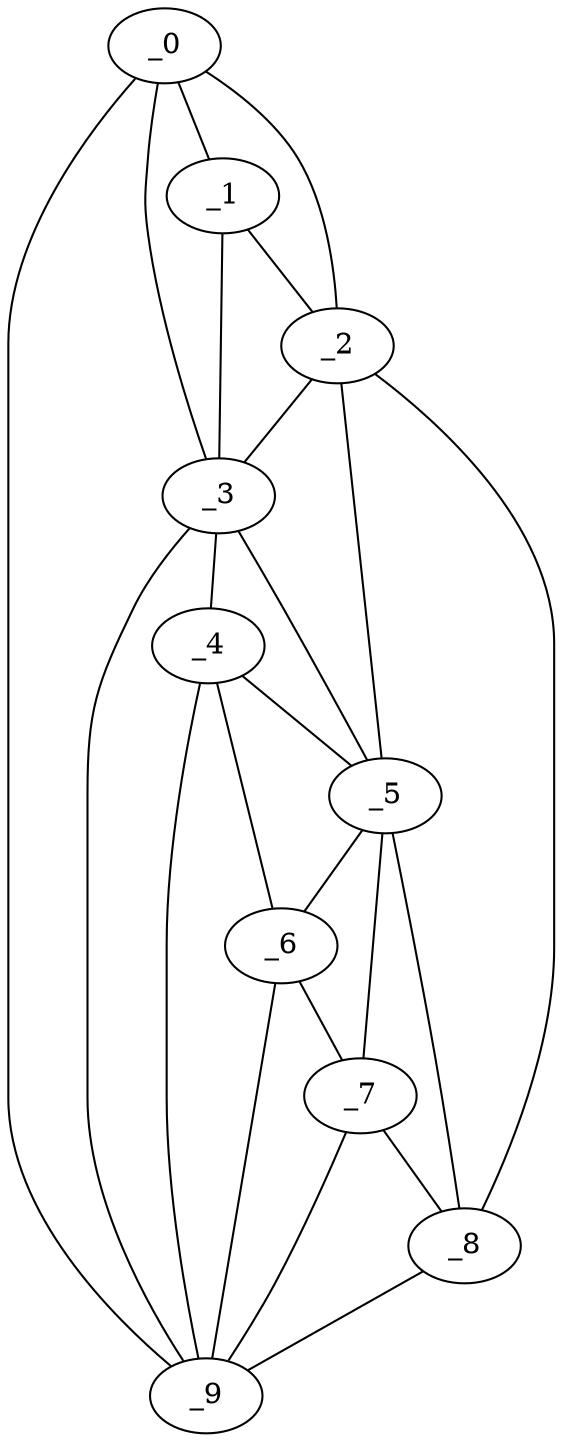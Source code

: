 graph "obj73__85.gxl" {
	_0	 [x=68,
		y=87];
	_1	 [x=79,
		y=85];
	_0 -- _1	 [valence=2];
	_2	 [x=83,
		y=77];
	_0 -- _2	 [valence=1];
	_3	 [x=99,
		y=84];
	_0 -- _3	 [valence=1];
	_9	 [x=122,
		y=84];
	_0 -- _9	 [valence=1];
	_1 -- _2	 [valence=2];
	_1 -- _3	 [valence=1];
	_2 -- _3	 [valence=2];
	_5	 [x=106,
		y=73];
	_2 -- _5	 [valence=2];
	_8	 [x=121,
		y=61];
	_2 -- _8	 [valence=1];
	_4	 [x=104,
		y=83];
	_3 -- _4	 [valence=2];
	_3 -- _5	 [valence=2];
	_3 -- _9	 [valence=2];
	_4 -- _5	 [valence=2];
	_6	 [x=108,
		y=76];
	_4 -- _6	 [valence=1];
	_4 -- _9	 [valence=1];
	_5 -- _6	 [valence=2];
	_7	 [x=119,
		y=70];
	_5 -- _7	 [valence=2];
	_5 -- _8	 [valence=2];
	_6 -- _7	 [valence=1];
	_6 -- _9	 [valence=2];
	_7 -- _8	 [valence=2];
	_7 -- _9	 [valence=1];
	_8 -- _9	 [valence=1];
}
